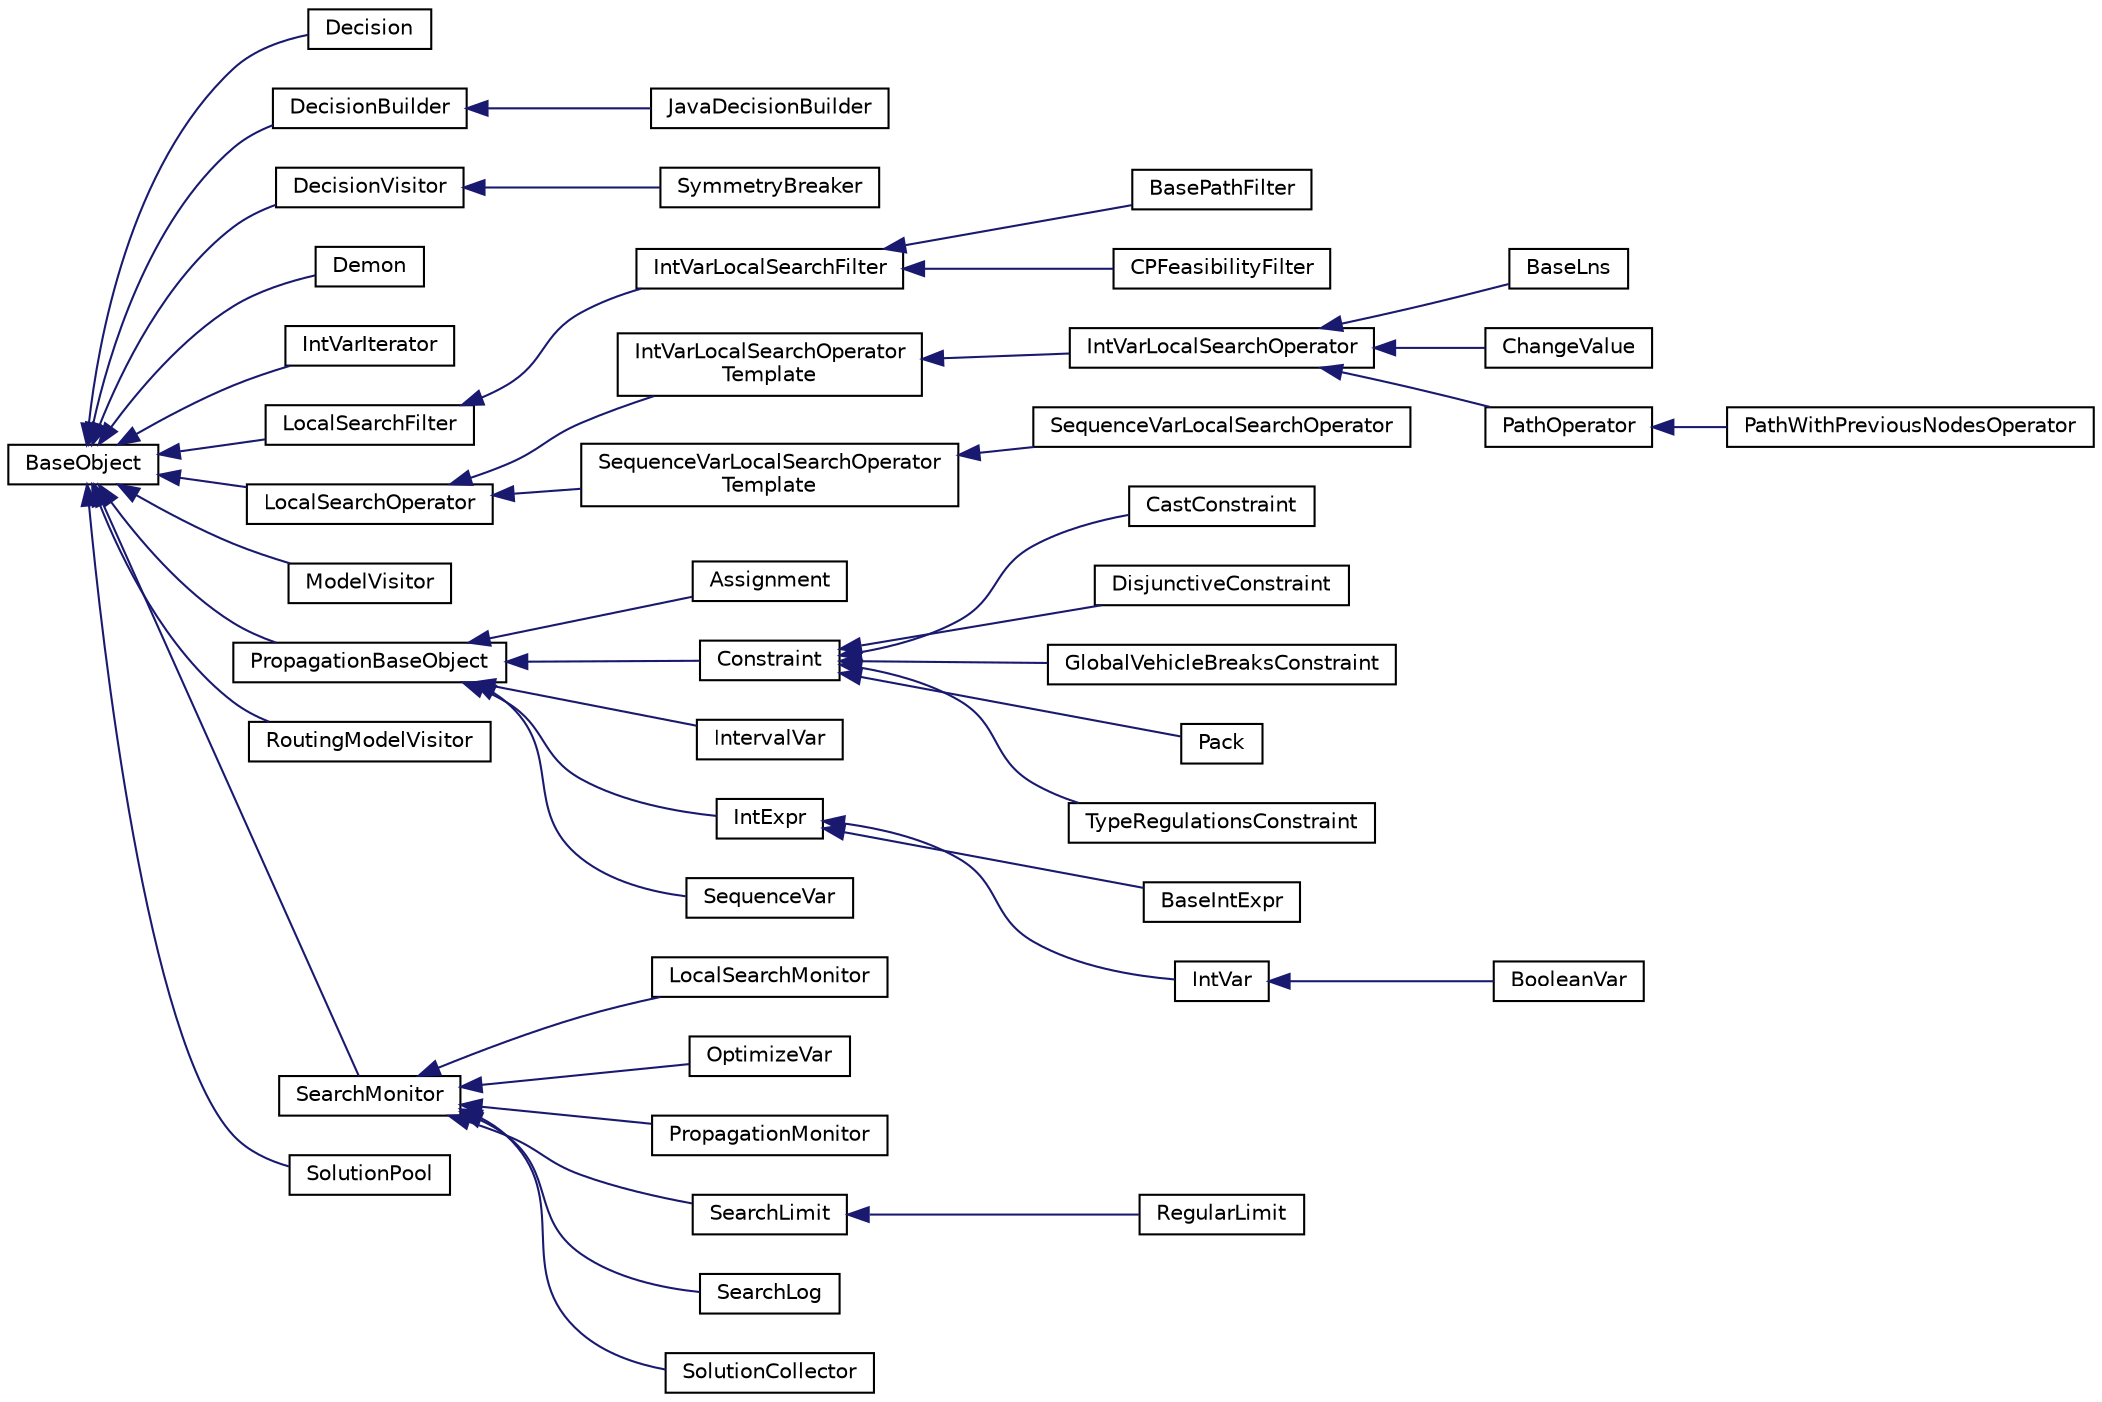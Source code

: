 digraph "Graphical Class Hierarchy"
{
 // LATEX_PDF_SIZE
  edge [fontname="Helvetica",fontsize="10",labelfontname="Helvetica",labelfontsize="10"];
  node [fontname="Helvetica",fontsize="10",shape=record];
  rankdir="LR";
  Node0 [label="BaseObject",height=0.2,width=0.4,color="black", fillcolor="white", style="filled",URL="$classcom_1_1google_1_1ortools_1_1constraintsolver_1_1BaseObject.html",tooltip="A BaseObject is the root of all reversibly allocated objects."];
  Node0 -> Node1 [dir="back",color="midnightblue",fontsize="10",style="solid",fontname="Helvetica"];
  Node1 [label="Decision",height=0.2,width=0.4,color="black", fillcolor="white", style="filled",URL="$classcom_1_1google_1_1ortools_1_1constraintsolver_1_1Decision.html",tooltip="A Decision represents a choice point in the search tree."];
  Node0 -> Node2 [dir="back",color="midnightblue",fontsize="10",style="solid",fontname="Helvetica"];
  Node2 [label="DecisionBuilder",height=0.2,width=0.4,color="black", fillcolor="white", style="filled",URL="$classcom_1_1google_1_1ortools_1_1constraintsolver_1_1DecisionBuilder.html",tooltip="A DecisionBuilder is responsible for creating the search tree."];
  Node2 -> Node3 [dir="back",color="midnightblue",fontsize="10",style="solid",fontname="Helvetica"];
  Node3 [label="JavaDecisionBuilder",height=0.2,width=0.4,color="black", fillcolor="white", style="filled",URL="$classcom_1_1google_1_1ortools_1_1constraintsolver_1_1JavaDecisionBuilder.html",tooltip="This class acts as a intermediate step between a c++ decision builder and a java one."];
  Node0 -> Node4 [dir="back",color="midnightblue",fontsize="10",style="solid",fontname="Helvetica"];
  Node4 [label="DecisionVisitor",height=0.2,width=0.4,color="black", fillcolor="white", style="filled",URL="$classcom_1_1google_1_1ortools_1_1constraintsolver_1_1DecisionVisitor.html",tooltip="A DecisionVisitor is used to inspect a decision."];
  Node4 -> Node5 [dir="back",color="midnightblue",fontsize="10",style="solid",fontname="Helvetica"];
  Node5 [label="SymmetryBreaker",height=0.2,width=0.4,color="black", fillcolor="white", style="filled",URL="$classcom_1_1google_1_1ortools_1_1constraintsolver_1_1SymmetryBreaker.html",tooltip="A symmetry breaker is an object that will visit a decision and create the 'symmetrical' decision in r..."];
  Node0 -> Node6 [dir="back",color="midnightblue",fontsize="10",style="solid",fontname="Helvetica"];
  Node6 [label="Demon",height=0.2,width=0.4,color="black", fillcolor="white", style="filled",URL="$classcom_1_1google_1_1ortools_1_1constraintsolver_1_1Demon.html",tooltip="A Demon is the base element of a propagation queue."];
  Node0 -> Node7 [dir="back",color="midnightblue",fontsize="10",style="solid",fontname="Helvetica"];
  Node7 [label="IntVarIterator",height=0.2,width=0.4,color="black", fillcolor="white", style="filled",URL="$classcom_1_1google_1_1ortools_1_1constraintsolver_1_1IntVarIterator.html",tooltip="The class Iterator has two direct subclasses."];
  Node0 -> Node8 [dir="back",color="midnightblue",fontsize="10",style="solid",fontname="Helvetica"];
  Node8 [label="LocalSearchFilter",height=0.2,width=0.4,color="black", fillcolor="white", style="filled",URL="$classcom_1_1google_1_1ortools_1_1constraintsolver_1_1LocalSearchFilter.html",tooltip="Local Search Filters are used for fast neighbor pruning."];
  Node8 -> Node9 [dir="back",color="midnightblue",fontsize="10",style="solid",fontname="Helvetica"];
  Node9 [label="IntVarLocalSearchFilter",height=0.2,width=0.4,color="black", fillcolor="white", style="filled",URL="$classcom_1_1google_1_1ortools_1_1constraintsolver_1_1IntVarLocalSearchFilter.html",tooltip=" "];
  Node9 -> Node10 [dir="back",color="midnightblue",fontsize="10",style="solid",fontname="Helvetica"];
  Node10 [label="BasePathFilter",height=0.2,width=0.4,color="black", fillcolor="white", style="filled",URL="$classcom_1_1google_1_1ortools_1_1constraintsolver_1_1BasePathFilter.html",tooltip="Generic path-based filter class."];
  Node9 -> Node11 [dir="back",color="midnightblue",fontsize="10",style="solid",fontname="Helvetica"];
  Node11 [label="CPFeasibilityFilter",height=0.2,width=0.4,color="black", fillcolor="white", style="filled",URL="$classcom_1_1google_1_1ortools_1_1constraintsolver_1_1CPFeasibilityFilter.html",tooltip="This filter accepts deltas for which the assignment satisfies the constraints of the Solver."];
  Node0 -> Node12 [dir="back",color="midnightblue",fontsize="10",style="solid",fontname="Helvetica"];
  Node12 [label="LocalSearchOperator",height=0.2,width=0.4,color="black", fillcolor="white", style="filled",URL="$classcom_1_1google_1_1ortools_1_1constraintsolver_1_1LocalSearchOperator.html",tooltip="This class represent a reversible FIFO structure."];
  Node12 -> Node13 [dir="back",color="midnightblue",fontsize="10",style="solid",fontname="Helvetica"];
  Node13 [label="IntVarLocalSearchOperator\lTemplate",height=0.2,width=0.4,color="black", fillcolor="white", style="filled",URL="$classcom_1_1google_1_1ortools_1_1constraintsolver_1_1IntVarLocalSearchOperatorTemplate.html",tooltip="Base operator class for operators manipulating variables."];
  Node13 -> Node14 [dir="back",color="midnightblue",fontsize="10",style="solid",fontname="Helvetica"];
  Node14 [label="IntVarLocalSearchOperator",height=0.2,width=0.4,color="black", fillcolor="white", style="filled",URL="$classcom_1_1google_1_1ortools_1_1constraintsolver_1_1IntVarLocalSearchOperator.html",tooltip=" "];
  Node14 -> Node15 [dir="back",color="midnightblue",fontsize="10",style="solid",fontname="Helvetica"];
  Node15 [label="BaseLns",height=0.2,width=0.4,color="black", fillcolor="white", style="filled",URL="$classcom_1_1google_1_1ortools_1_1constraintsolver_1_1BaseLns.html",tooltip="This is the base class for building an Lns operator."];
  Node14 -> Node16 [dir="back",color="midnightblue",fontsize="10",style="solid",fontname="Helvetica"];
  Node16 [label="ChangeValue",height=0.2,width=0.4,color="black", fillcolor="white", style="filled",URL="$classcom_1_1google_1_1ortools_1_1constraintsolver_1_1ChangeValue.html",tooltip="Defines operators which change the value of variables; each neighbor corresponds to one modified vari..."];
  Node14 -> Node17 [dir="back",color="midnightblue",fontsize="10",style="solid",fontname="Helvetica"];
  Node17 [label="PathOperator",height=0.2,width=0.4,color="black", fillcolor="white", style="filled",URL="$classcom_1_1google_1_1ortools_1_1constraintsolver_1_1PathOperator.html",tooltip="Base class of the local search operators dedicated to path modifications (a path is a set of nodes li..."];
  Node17 -> Node18 [dir="back",color="midnightblue",fontsize="10",style="solid",fontname="Helvetica"];
  Node18 [label="PathWithPreviousNodesOperator",height=0.2,width=0.4,color="black", fillcolor="white", style="filled",URL="$classcom_1_1google_1_1ortools_1_1constraintsolver_1_1PathWithPreviousNodesOperator.html",tooltip="Simple PathOperator wrapper that also stores the current previous nodes, and is thus able to provide ..."];
  Node12 -> Node19 [dir="back",color="midnightblue",fontsize="10",style="solid",fontname="Helvetica"];
  Node19 [label="SequenceVarLocalSearchOperator\lTemplate",height=0.2,width=0.4,color="black", fillcolor="white", style="filled",URL="$classcom_1_1google_1_1ortools_1_1constraintsolver_1_1SequenceVarLocalSearchOperatorTemplate.html",tooltip="Base operator class for operators manipulating variables."];
  Node19 -> Node20 [dir="back",color="midnightblue",fontsize="10",style="solid",fontname="Helvetica"];
  Node20 [label="SequenceVarLocalSearchOperator",height=0.2,width=0.4,color="black", fillcolor="white", style="filled",URL="$classcom_1_1google_1_1ortools_1_1constraintsolver_1_1SequenceVarLocalSearchOperator.html",tooltip=" "];
  Node0 -> Node21 [dir="back",color="midnightblue",fontsize="10",style="solid",fontname="Helvetica"];
  Node21 [label="ModelVisitor",height=0.2,width=0.4,color="black", fillcolor="white", style="filled",URL="$classcom_1_1google_1_1ortools_1_1constraintsolver_1_1ModelVisitor.html",tooltip="Model visitor."];
  Node0 -> Node22 [dir="back",color="midnightblue",fontsize="10",style="solid",fontname="Helvetica"];
  Node22 [label="PropagationBaseObject",height=0.2,width=0.4,color="black", fillcolor="white", style="filled",URL="$classcom_1_1google_1_1ortools_1_1constraintsolver_1_1PropagationBaseObject.html",tooltip="NOLINT The PropagationBaseObject is a subclass of BaseObject that is also friend to the Solver class."];
  Node22 -> Node23 [dir="back",color="midnightblue",fontsize="10",style="solid",fontname="Helvetica"];
  Node23 [label="Assignment",height=0.2,width=0.4,color="black", fillcolor="white", style="filled",URL="$classcom_1_1google_1_1ortools_1_1constraintsolver_1_1Assignment.html",tooltip="An Assignment is a variable -> domains mapping, used to report solutions to the user."];
  Node22 -> Node24 [dir="back",color="midnightblue",fontsize="10",style="solid",fontname="Helvetica"];
  Node24 [label="Constraint",height=0.2,width=0.4,color="black", fillcolor="white", style="filled",URL="$classcom_1_1google_1_1ortools_1_1constraintsolver_1_1Constraint.html",tooltip="A constraint is the main modeling object."];
  Node24 -> Node25 [dir="back",color="midnightblue",fontsize="10",style="solid",fontname="Helvetica"];
  Node25 [label="CastConstraint",height=0.2,width=0.4,color="black", fillcolor="white", style="filled",URL="$classcom_1_1google_1_1ortools_1_1constraintsolver_1_1CastConstraint.html",tooltip="Cast constraints are special channeling constraints designed to keep a variable in sync with an expre..."];
  Node24 -> Node26 [dir="back",color="midnightblue",fontsize="10",style="solid",fontname="Helvetica"];
  Node26 [label="DisjunctiveConstraint",height=0.2,width=0.4,color="black", fillcolor="white", style="filled",URL="$classcom_1_1google_1_1ortools_1_1constraintsolver_1_1DisjunctiveConstraint.html",tooltip=" "];
  Node24 -> Node27 [dir="back",color="midnightblue",fontsize="10",style="solid",fontname="Helvetica"];
  Node27 [label="GlobalVehicleBreaksConstraint",height=0.2,width=0.4,color="black", fillcolor="white", style="filled",URL="$classcom_1_1google_1_1ortools_1_1constraintsolver_1_1GlobalVehicleBreaksConstraint.html",tooltip="GlobalVehicleBreaksConstraint ensures breaks constraints are enforced on all vehicles in the dimensio..."];
  Node24 -> Node28 [dir="back",color="midnightblue",fontsize="10",style="solid",fontname="Helvetica"];
  Node28 [label="Pack",height=0.2,width=0.4,color="black", fillcolor="white", style="filled",URL="$classcom_1_1google_1_1ortools_1_1constraintsolver_1_1Pack.html",tooltip=" "];
  Node24 -> Node29 [dir="back",color="midnightblue",fontsize="10",style="solid",fontname="Helvetica"];
  Node29 [label="TypeRegulationsConstraint",height=0.2,width=0.4,color="black", fillcolor="white", style="filled",URL="$classcom_1_1google_1_1ortools_1_1constraintsolver_1_1TypeRegulationsConstraint.html",tooltip="The following constraint ensures that incompatibilities and requirements between types are respected."];
  Node22 -> Node30 [dir="back",color="midnightblue",fontsize="10",style="solid",fontname="Helvetica"];
  Node30 [label="IntervalVar",height=0.2,width=0.4,color="black", fillcolor="white", style="filled",URL="$classcom_1_1google_1_1ortools_1_1constraintsolver_1_1IntervalVar.html",tooltip="Interval variables are often used in scheduling."];
  Node22 -> Node31 [dir="back",color="midnightblue",fontsize="10",style="solid",fontname="Helvetica"];
  Node31 [label="IntExpr",height=0.2,width=0.4,color="black", fillcolor="white", style="filled",URL="$classcom_1_1google_1_1ortools_1_1constraintsolver_1_1IntExpr.html",tooltip="The class IntExpr is the base of all integer expressions in constraint programming."];
  Node31 -> Node32 [dir="back",color="midnightblue",fontsize="10",style="solid",fontname="Helvetica"];
  Node32 [label="BaseIntExpr",height=0.2,width=0.4,color="black", fillcolor="white", style="filled",URL="$classcom_1_1google_1_1ortools_1_1constraintsolver_1_1BaseIntExpr.html",tooltip="This is the base class for all expressions that are not variables."];
  Node31 -> Node33 [dir="back",color="midnightblue",fontsize="10",style="solid",fontname="Helvetica"];
  Node33 [label="IntVar",height=0.2,width=0.4,color="black", fillcolor="white", style="filled",URL="$classcom_1_1google_1_1ortools_1_1constraintsolver_1_1IntVar.html",tooltip="The class IntVar is a subset of IntExpr."];
  Node33 -> Node34 [dir="back",color="midnightblue",fontsize="10",style="solid",fontname="Helvetica"];
  Node34 [label="BooleanVar",height=0.2,width=0.4,color="black", fillcolor="white", style="filled",URL="$classcom_1_1google_1_1ortools_1_1constraintsolver_1_1BooleanVar.html",tooltip=" "];
  Node22 -> Node35 [dir="back",color="midnightblue",fontsize="10",style="solid",fontname="Helvetica"];
  Node35 [label="SequenceVar",height=0.2,width=0.4,color="black", fillcolor="white", style="filled",URL="$classcom_1_1google_1_1ortools_1_1constraintsolver_1_1SequenceVar.html",tooltip="A sequence variable is a variable whose domain is a set of possible orderings of the interval variabl..."];
  Node0 -> Node36 [dir="back",color="midnightblue",fontsize="10",style="solid",fontname="Helvetica"];
  Node36 [label="RoutingModelVisitor",height=0.2,width=0.4,color="black", fillcolor="white", style="filled",URL="$classcom_1_1google_1_1ortools_1_1constraintsolver_1_1RoutingModelVisitor.html",tooltip="Routing model visitor."];
  Node0 -> Node37 [dir="back",color="midnightblue",fontsize="10",style="solid",fontname="Helvetica"];
  Node37 [label="SearchMonitor",height=0.2,width=0.4,color="black", fillcolor="white", style="filled",URL="$classcom_1_1google_1_1ortools_1_1constraintsolver_1_1SearchMonitor.html",tooltip="A search monitor is a simple set of callbacks to monitor all search events."];
  Node37 -> Node38 [dir="back",color="midnightblue",fontsize="10",style="solid",fontname="Helvetica"];
  Node38 [label="LocalSearchMonitor",height=0.2,width=0.4,color="black", fillcolor="white", style="filled",URL="$classcom_1_1google_1_1ortools_1_1constraintsolver_1_1LocalSearchMonitor.html",tooltip=" "];
  Node37 -> Node39 [dir="back",color="midnightblue",fontsize="10",style="solid",fontname="Helvetica"];
  Node39 [label="OptimizeVar",height=0.2,width=0.4,color="black", fillcolor="white", style="filled",URL="$classcom_1_1google_1_1ortools_1_1constraintsolver_1_1OptimizeVar.html",tooltip="This class encapsulates an objective."];
  Node37 -> Node40 [dir="back",color="midnightblue",fontsize="10",style="solid",fontname="Helvetica"];
  Node40 [label="PropagationMonitor",height=0.2,width=0.4,color="black", fillcolor="white", style="filled",URL="$classcom_1_1google_1_1ortools_1_1constraintsolver_1_1PropagationMonitor.html",tooltip=" "];
  Node37 -> Node41 [dir="back",color="midnightblue",fontsize="10",style="solid",fontname="Helvetica"];
  Node41 [label="SearchLimit",height=0.2,width=0.4,color="black", fillcolor="white", style="filled",URL="$classcom_1_1google_1_1ortools_1_1constraintsolver_1_1SearchLimit.html",tooltip="Base class of all search limits."];
  Node41 -> Node42 [dir="back",color="midnightblue",fontsize="10",style="solid",fontname="Helvetica"];
  Node42 [label="RegularLimit",height=0.2,width=0.4,color="black", fillcolor="white", style="filled",URL="$classcom_1_1google_1_1ortools_1_1constraintsolver_1_1RegularLimit.html",tooltip="Usual limit based on wall_time, number of explored branches and number of failures in the search tree..."];
  Node37 -> Node43 [dir="back",color="midnightblue",fontsize="10",style="solid",fontname="Helvetica"];
  Node43 [label="SearchLog",height=0.2,width=0.4,color="black", fillcolor="white", style="filled",URL="$classcom_1_1google_1_1ortools_1_1constraintsolver_1_1SearchLog.html",tooltip="The base class of all search logs that periodically outputs information when the search is running."];
  Node37 -> Node44 [dir="back",color="midnightblue",fontsize="10",style="solid",fontname="Helvetica"];
  Node44 [label="SolutionCollector",height=0.2,width=0.4,color="black", fillcolor="white", style="filled",URL="$classcom_1_1google_1_1ortools_1_1constraintsolver_1_1SolutionCollector.html",tooltip="This class is the root class of all solution collectors."];
  Node0 -> Node45 [dir="back",color="midnightblue",fontsize="10",style="solid",fontname="Helvetica"];
  Node45 [label="SolutionPool",height=0.2,width=0.4,color="black", fillcolor="white", style="filled",URL="$classcom_1_1google_1_1ortools_1_1constraintsolver_1_1SolutionPool.html",tooltip="This class is used to manage a pool of solutions."];
}
